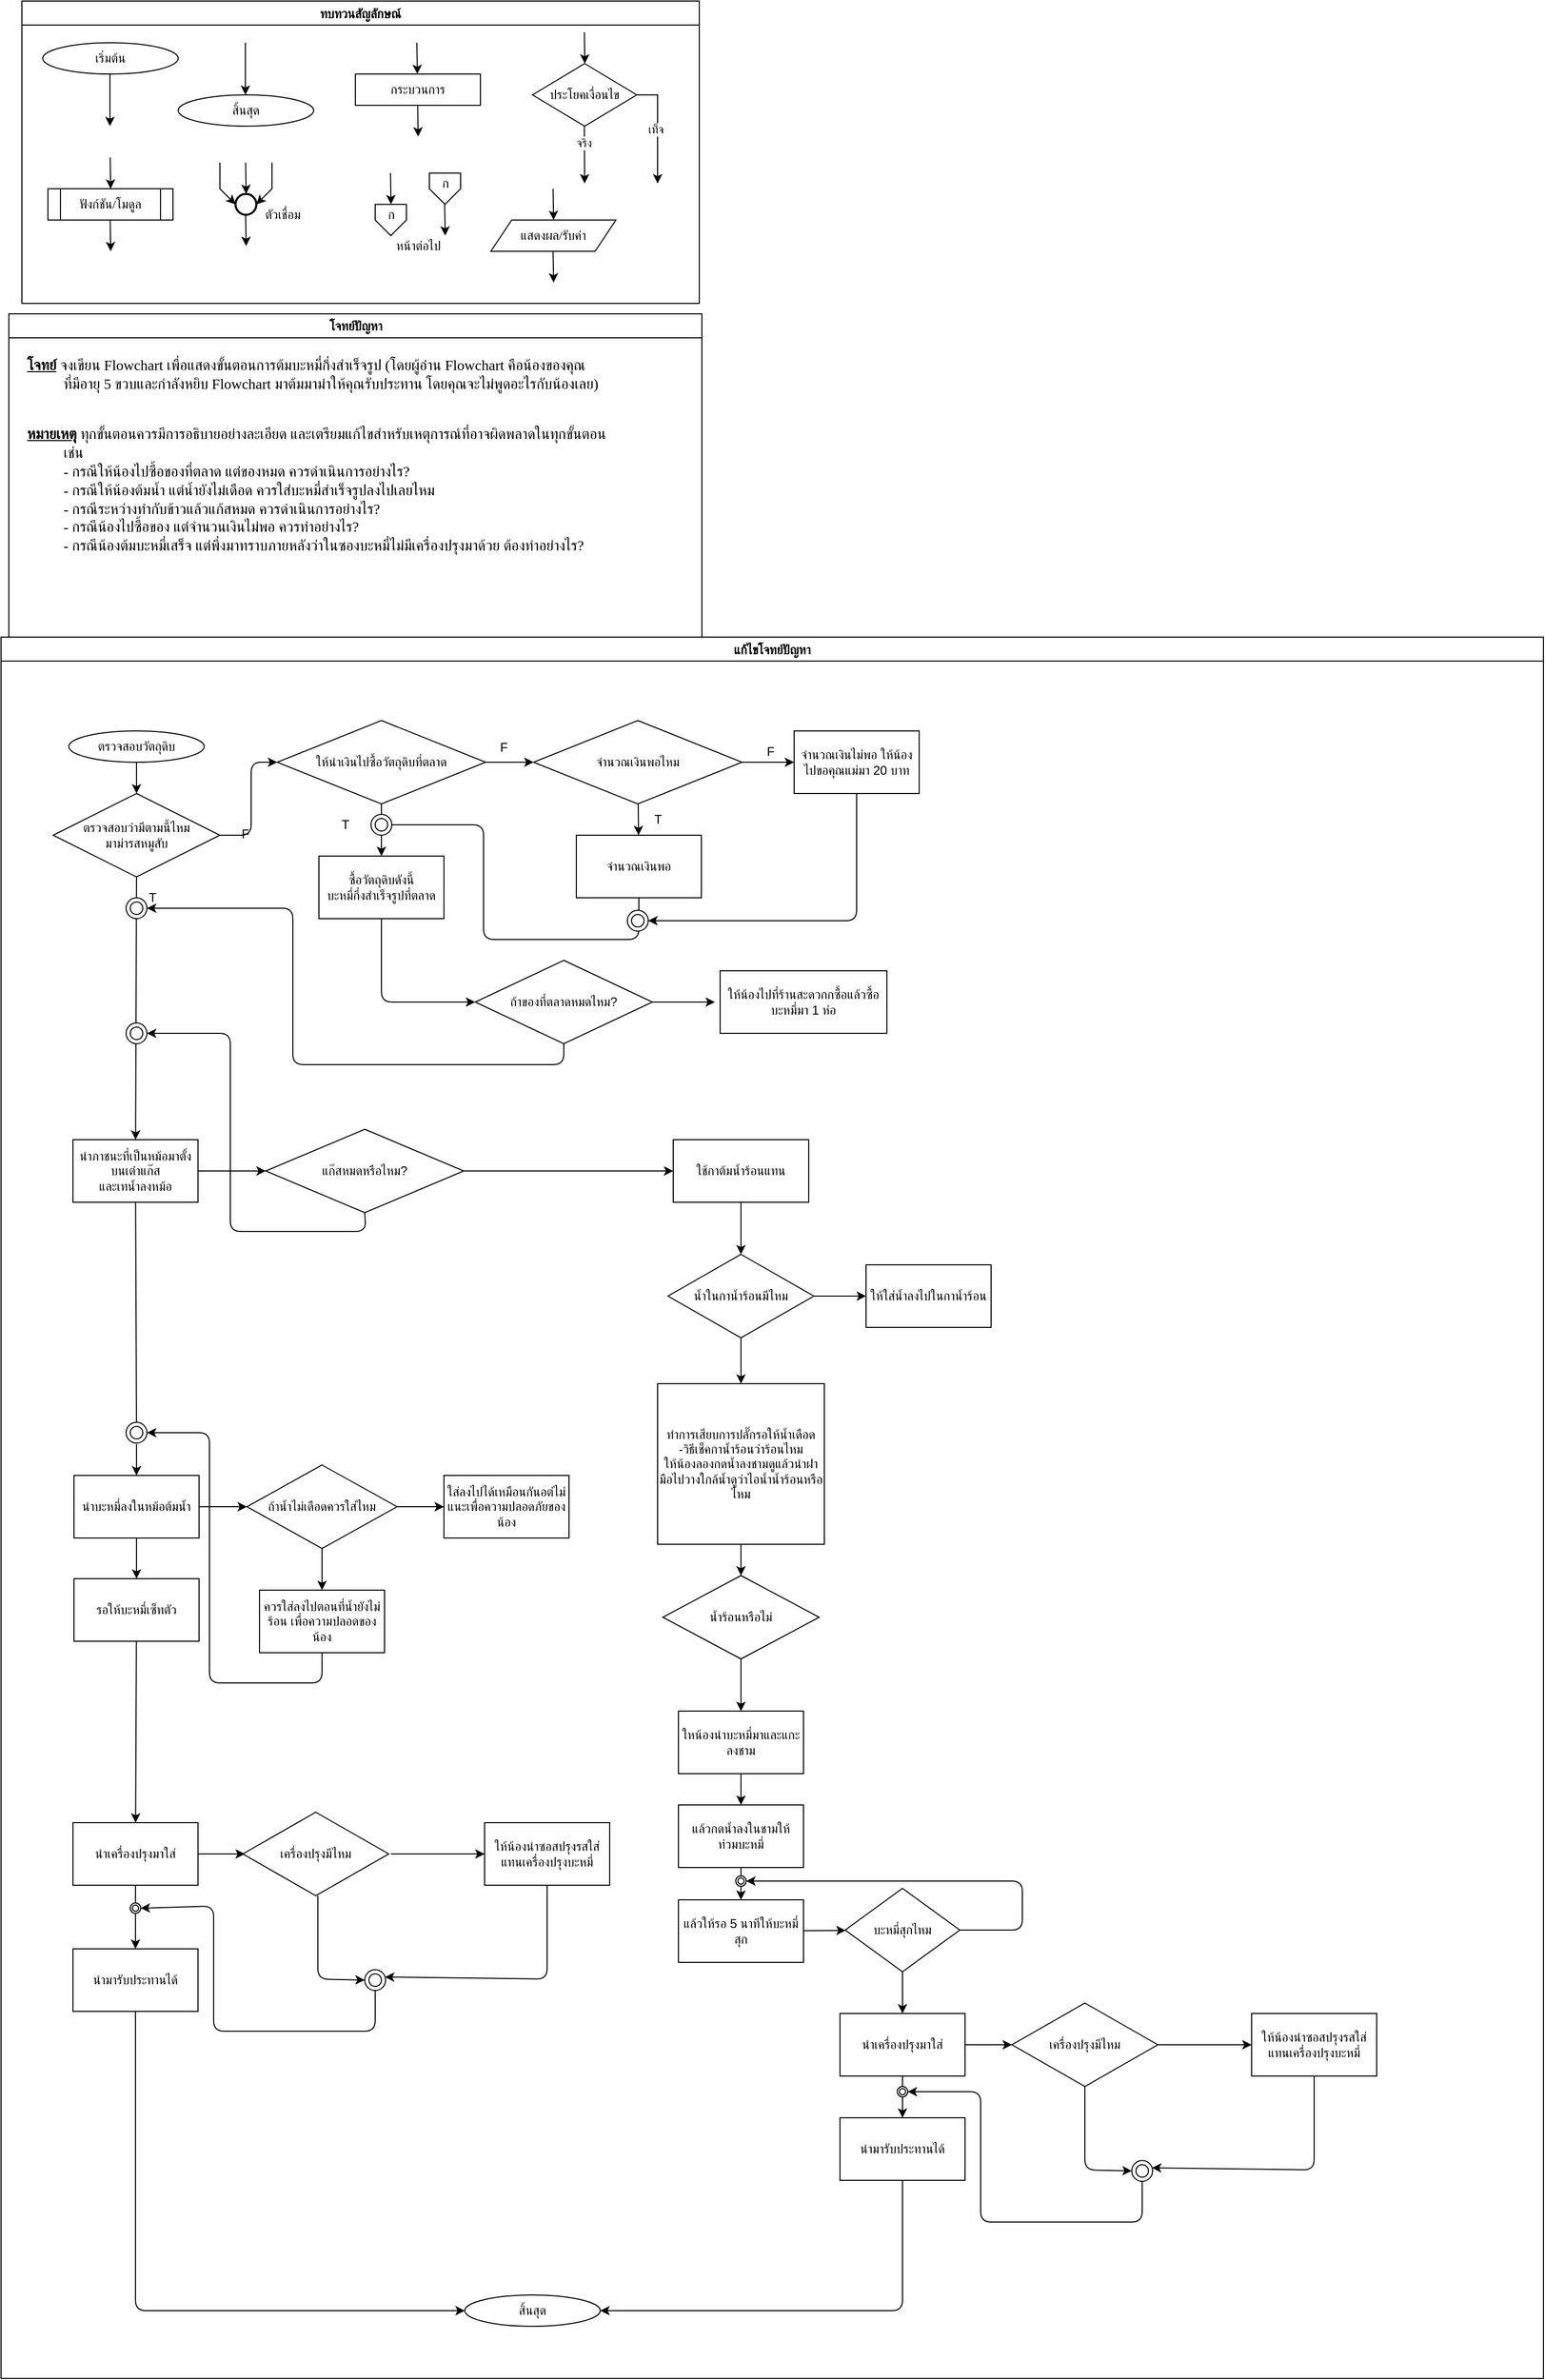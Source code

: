 <mxfile>
    <diagram id="C5RBs43oDa-KdzZeNtuy" name="Page-1">
        <mxGraphModel dx="2959" dy="1214" grid="1" gridSize="10" guides="1" tooltips="1" connect="1" arrows="1" fold="1" page="1" pageScale="1" pageWidth="827" pageHeight="1169" math="0" shadow="0">
            <root>
                <mxCell id="WIyWlLk6GJQsqaUBKTNV-0"/>
                <mxCell id="WIyWlLk6GJQsqaUBKTNV-1" parent="WIyWlLk6GJQsqaUBKTNV-0"/>
                <mxCell id="M7CGMbNuYNeq0SnUNNgH-6" value="ทบทวนสัญลักษณ์" style="swimlane;fontFamily=Sarabun;fontSource=https%3A%2F%2Ffonts.googleapis.com%2Fcss%3Ffamily%3DSarabun;" parent="WIyWlLk6GJQsqaUBKTNV-1" vertex="1">
                    <mxGeometry x="-720" y="20" width="650" height="290" as="geometry"/>
                </mxCell>
                <mxCell id="M7CGMbNuYNeq0SnUNNgH-2" value="&lt;font data-font-src=&quot;https://fonts.googleapis.com/css?family=Sarabun&quot; face=&quot;Sarabun&quot;&gt;เริ่มต้น&lt;/font&gt;" style="ellipse;whiteSpace=wrap;html=1;" parent="M7CGMbNuYNeq0SnUNNgH-6" vertex="1">
                    <mxGeometry x="20" y="40" width="130" height="30" as="geometry"/>
                </mxCell>
                <mxCell id="M7CGMbNuYNeq0SnUNNgH-5" value="" style="endArrow=classic;html=1;rounded=0;" parent="M7CGMbNuYNeq0SnUNNgH-6" edge="1">
                    <mxGeometry width="50" height="50" relative="1" as="geometry">
                        <mxPoint x="84.5" y="70" as="sourcePoint"/>
                        <mxPoint x="84.5" y="120" as="targetPoint"/>
                    </mxGeometry>
                </mxCell>
                <mxCell id="M7CGMbNuYNeq0SnUNNgH-3" value="&lt;font face=&quot;Sarabun&quot;&gt;สิ้นสุด&lt;/font&gt;" style="ellipse;whiteSpace=wrap;html=1;" parent="M7CGMbNuYNeq0SnUNNgH-6" vertex="1">
                    <mxGeometry x="150" y="90" width="130" height="30" as="geometry"/>
                </mxCell>
                <mxCell id="M7CGMbNuYNeq0SnUNNgH-4" value="" style="endArrow=classic;html=1;rounded=0;" parent="M7CGMbNuYNeq0SnUNNgH-6" edge="1">
                    <mxGeometry width="50" height="50" relative="1" as="geometry">
                        <mxPoint x="214.5" y="40" as="sourcePoint"/>
                        <mxPoint x="214.5" y="90" as="targetPoint"/>
                    </mxGeometry>
                </mxCell>
                <mxCell id="mvioNwK95yMqdUQ73LqQ-0" value="กระบวนการ" style="rounded=0;whiteSpace=wrap;html=1;fontFamily=Sarabun;fontSource=https%3A%2F%2Ffonts.googleapis.com%2Fcss%3Ffamily%3DSarabun;" parent="M7CGMbNuYNeq0SnUNNgH-6" vertex="1">
                    <mxGeometry x="320" y="70" width="120" height="30" as="geometry"/>
                </mxCell>
                <mxCell id="mvioNwK95yMqdUQ73LqQ-1" value="" style="endArrow=classic;html=1;rounded=0;" parent="M7CGMbNuYNeq0SnUNNgH-6" edge="1">
                    <mxGeometry width="50" height="50" relative="1" as="geometry">
                        <mxPoint x="379" y="40" as="sourcePoint"/>
                        <mxPoint x="379.5" y="70" as="targetPoint"/>
                    </mxGeometry>
                </mxCell>
                <mxCell id="mvioNwK95yMqdUQ73LqQ-2" value="" style="endArrow=classic;html=1;rounded=0;" parent="M7CGMbNuYNeq0SnUNNgH-6" edge="1">
                    <mxGeometry width="50" height="50" relative="1" as="geometry">
                        <mxPoint x="379.75" y="100" as="sourcePoint"/>
                        <mxPoint x="380.25" y="130" as="targetPoint"/>
                    </mxGeometry>
                </mxCell>
                <mxCell id="mvioNwK95yMqdUQ73LqQ-3" value="ประโยคเงื่อนไข" style="rhombus;whiteSpace=wrap;html=1;fontFamily=Sarabun;fontSource=https%3A%2F%2Ffonts.googleapis.com%2Fcss%3Ffamily%3DSarabun;" parent="M7CGMbNuYNeq0SnUNNgH-6" vertex="1">
                    <mxGeometry x="490" y="60" width="100" height="60" as="geometry"/>
                </mxCell>
                <mxCell id="mvioNwK95yMqdUQ73LqQ-4" value="" style="endArrow=classic;html=1;rounded=0;" parent="M7CGMbNuYNeq0SnUNNgH-6" edge="1">
                    <mxGeometry width="50" height="50" relative="1" as="geometry">
                        <mxPoint x="539.71" y="30" as="sourcePoint"/>
                        <mxPoint x="540.21" y="60" as="targetPoint"/>
                    </mxGeometry>
                </mxCell>
                <mxCell id="mvioNwK95yMqdUQ73LqQ-5" value="" style="endArrow=classic;html=1;rounded=0;" parent="M7CGMbNuYNeq0SnUNNgH-6" edge="1">
                    <mxGeometry width="50" height="50" relative="1" as="geometry">
                        <mxPoint x="539.71" y="120" as="sourcePoint"/>
                        <mxPoint x="540" y="175" as="targetPoint"/>
                    </mxGeometry>
                </mxCell>
                <mxCell id="mvioNwK95yMqdUQ73LqQ-7" value="จริง" style="edgeLabel;html=1;align=center;verticalAlign=middle;resizable=0;points=[];fontFamily=Sarabun;fontSource=https%3A%2F%2Ffonts.googleapis.com%2Fcss%3Ffamily%3DSarabun;" parent="mvioNwK95yMqdUQ73LqQ-5" vertex="1" connectable="0">
                    <mxGeometry x="-0.414" y="-1" relative="1" as="geometry">
                        <mxPoint as="offset"/>
                    </mxGeometry>
                </mxCell>
                <mxCell id="mvioNwK95yMqdUQ73LqQ-6" value="" style="endArrow=classic;html=1;rounded=0;exitX=1;exitY=0.5;exitDx=0;exitDy=0;" parent="M7CGMbNuYNeq0SnUNNgH-6" source="mvioNwK95yMqdUQ73LqQ-3" edge="1">
                    <mxGeometry width="50" height="50" relative="1" as="geometry">
                        <mxPoint x="620" y="95" as="sourcePoint"/>
                        <mxPoint x="610" y="175" as="targetPoint"/>
                        <Array as="points">
                            <mxPoint x="610" y="90"/>
                        </Array>
                    </mxGeometry>
                </mxCell>
                <mxCell id="mvioNwK95yMqdUQ73LqQ-8" value="&lt;font data-font-src=&quot;https://fonts.googleapis.com/css?family=Sarabun&quot; face=&quot;Sarabun&quot;&gt;เท็จ&lt;/font&gt;" style="edgeLabel;html=1;align=center;verticalAlign=middle;resizable=0;points=[];" parent="mvioNwK95yMqdUQ73LqQ-6" vertex="1" connectable="0">
                    <mxGeometry x="-0.002" y="-2" relative="1" as="geometry">
                        <mxPoint as="offset"/>
                    </mxGeometry>
                </mxCell>
                <mxCell id="mvioNwK95yMqdUQ73LqQ-9" value="&lt;font data-font-src=&quot;https://fonts.googleapis.com/css?family=Sarabun&quot; face=&quot;Sarabun&quot;&gt;ฟังก์ชัน/โมดูล&lt;/font&gt;" style="shape=process;whiteSpace=wrap;html=1;backgroundOutline=1;" parent="M7CGMbNuYNeq0SnUNNgH-6" vertex="1">
                    <mxGeometry x="25" y="180" width="120" height="30" as="geometry"/>
                </mxCell>
                <mxCell id="mvioNwK95yMqdUQ73LqQ-11" value="" style="endArrow=classic;html=1;rounded=0;" parent="M7CGMbNuYNeq0SnUNNgH-6" edge="1">
                    <mxGeometry width="50" height="50" relative="1" as="geometry">
                        <mxPoint x="84.71" y="150" as="sourcePoint"/>
                        <mxPoint x="85.21" y="180" as="targetPoint"/>
                    </mxGeometry>
                </mxCell>
                <mxCell id="mvioNwK95yMqdUQ73LqQ-12" value="" style="endArrow=classic;html=1;rounded=0;" parent="M7CGMbNuYNeq0SnUNNgH-6" edge="1">
                    <mxGeometry width="50" height="50" relative="1" as="geometry">
                        <mxPoint x="84.71" y="210" as="sourcePoint"/>
                        <mxPoint x="85.21" y="240" as="targetPoint"/>
                    </mxGeometry>
                </mxCell>
                <mxCell id="mvioNwK95yMqdUQ73LqQ-13" value="" style="strokeWidth=2;html=1;shape=mxgraph.flowchart.start_2;whiteSpace=wrap;" parent="M7CGMbNuYNeq0SnUNNgH-6" vertex="1">
                    <mxGeometry x="205" y="185" width="20" height="20" as="geometry"/>
                </mxCell>
                <mxCell id="mvioNwK95yMqdUQ73LqQ-16" value="" style="endArrow=classic;html=1;rounded=0;" parent="M7CGMbNuYNeq0SnUNNgH-6" edge="1">
                    <mxGeometry width="50" height="50" relative="1" as="geometry">
                        <mxPoint x="214.71" y="155" as="sourcePoint"/>
                        <mxPoint x="215.21" y="185" as="targetPoint"/>
                    </mxGeometry>
                </mxCell>
                <mxCell id="mvioNwK95yMqdUQ73LqQ-17" value="" style="endArrow=classic;html=1;rounded=0;entryX=0;entryY=0.5;entryDx=0;entryDy=0;entryPerimeter=0;" parent="M7CGMbNuYNeq0SnUNNgH-6" target="mvioNwK95yMqdUQ73LqQ-13" edge="1">
                    <mxGeometry width="50" height="50" relative="1" as="geometry">
                        <mxPoint x="190.0" y="155" as="sourcePoint"/>
                        <mxPoint x="190.5" y="185" as="targetPoint"/>
                        <Array as="points">
                            <mxPoint x="190" y="180"/>
                        </Array>
                    </mxGeometry>
                </mxCell>
                <mxCell id="mvioNwK95yMqdUQ73LqQ-18" value="" style="endArrow=classic;html=1;rounded=0;entryX=1;entryY=0.5;entryDx=0;entryDy=0;entryPerimeter=0;" parent="M7CGMbNuYNeq0SnUNNgH-6" target="mvioNwK95yMqdUQ73LqQ-13" edge="1">
                    <mxGeometry width="50" height="50" relative="1" as="geometry">
                        <mxPoint x="240.0" y="155" as="sourcePoint"/>
                        <mxPoint x="240.5" y="185" as="targetPoint"/>
                        <Array as="points">
                            <mxPoint x="240" y="180"/>
                        </Array>
                    </mxGeometry>
                </mxCell>
                <mxCell id="mvioNwK95yMqdUQ73LqQ-19" value="" style="endArrow=classic;html=1;rounded=0;" parent="M7CGMbNuYNeq0SnUNNgH-6" edge="1">
                    <mxGeometry width="50" height="50" relative="1" as="geometry">
                        <mxPoint x="214.71" y="205" as="sourcePoint"/>
                        <mxPoint x="215.21" y="235" as="targetPoint"/>
                    </mxGeometry>
                </mxCell>
                <mxCell id="mvioNwK95yMqdUQ73LqQ-20" value="&lt;font data-font-src=&quot;https://fonts.googleapis.com/css?family=Sarabun&quot; face=&quot;Sarabun&quot;&gt;ตัวเชื่อม&lt;/font&gt;" style="text;html=1;align=center;verticalAlign=middle;resizable=0;points=[];autosize=1;strokeColor=none;fillColor=none;" parent="M7CGMbNuYNeq0SnUNNgH-6" vertex="1">
                    <mxGeometry x="220" y="190" width="60" height="30" as="geometry"/>
                </mxCell>
                <mxCell id="mvioNwK95yMqdUQ73LqQ-25" value="" style="endArrow=classic;html=1;rounded=0;" parent="M7CGMbNuYNeq0SnUNNgH-6" edge="1">
                    <mxGeometry width="50" height="50" relative="1" as="geometry">
                        <mxPoint x="353.71" y="165" as="sourcePoint"/>
                        <mxPoint x="354.21" y="195" as="targetPoint"/>
                    </mxGeometry>
                </mxCell>
                <mxCell id="mvioNwK95yMqdUQ73LqQ-21" value="" style="verticalLabelPosition=bottom;verticalAlign=top;html=1;shape=offPageConnector;rounded=0;size=0.5;" parent="M7CGMbNuYNeq0SnUNNgH-6" vertex="1">
                    <mxGeometry x="339" y="195" width="30" height="30" as="geometry"/>
                </mxCell>
                <mxCell id="mvioNwK95yMqdUQ73LqQ-26" value="" style="endArrow=classic;html=1;rounded=0;" parent="M7CGMbNuYNeq0SnUNNgH-6" edge="1">
                    <mxGeometry width="50" height="50" relative="1" as="geometry">
                        <mxPoint x="405.71" y="195" as="sourcePoint"/>
                        <mxPoint x="406.21" y="225" as="targetPoint"/>
                    </mxGeometry>
                </mxCell>
                <mxCell id="mvioNwK95yMqdUQ73LqQ-27" value="" style="verticalLabelPosition=bottom;verticalAlign=top;html=1;shape=offPageConnector;rounded=0;size=0.5;" parent="M7CGMbNuYNeq0SnUNNgH-6" vertex="1">
                    <mxGeometry x="391" y="165" width="30" height="30" as="geometry"/>
                </mxCell>
                <mxCell id="mvioNwK95yMqdUQ73LqQ-28" value="หน้าต่อไป" style="text;html=1;align=center;verticalAlign=middle;resizable=0;points=[];autosize=1;strokeColor=none;fillColor=none;fontFamily=Sarabun;fontSource=https%3A%2F%2Ffonts.googleapis.com%2Fcss%3Ffamily%3DSarabun;" parent="M7CGMbNuYNeq0SnUNNgH-6" vertex="1">
                    <mxGeometry x="345" y="220" width="70" height="30" as="geometry"/>
                </mxCell>
                <mxCell id="mvioNwK95yMqdUQ73LqQ-29" value="ก" style="text;html=1;align=center;verticalAlign=middle;resizable=0;points=[];autosize=1;strokeColor=none;fillColor=none;fontFamily=Sarabun;fontSource=https%3A%2F%2Ffonts.googleapis.com%2Fcss%3Ffamily%3DSarabun;" parent="M7CGMbNuYNeq0SnUNNgH-6" vertex="1">
                    <mxGeometry x="339" y="190" width="30" height="30" as="geometry"/>
                </mxCell>
                <mxCell id="mvioNwK95yMqdUQ73LqQ-30" value="ก" style="text;html=1;align=center;verticalAlign=middle;resizable=0;points=[];autosize=1;strokeColor=none;fillColor=none;fontFamily=Sarabun;fontSource=https%3A%2F%2Ffonts.googleapis.com%2Fcss%3Ffamily%3DSarabun;" parent="M7CGMbNuYNeq0SnUNNgH-6" vertex="1">
                    <mxGeometry x="391" y="160" width="30" height="30" as="geometry"/>
                </mxCell>
                <mxCell id="mvioNwK95yMqdUQ73LqQ-32" value="แสดงผล/รับค่า" style="shape=parallelogram;perimeter=parallelogramPerimeter;whiteSpace=wrap;html=1;fixedSize=1;fontFamily=Sarabun;fontSource=https%3A%2F%2Ffonts.googleapis.com%2Fcss%3Ffamily%3DSarabun;" parent="M7CGMbNuYNeq0SnUNNgH-6" vertex="1">
                    <mxGeometry x="450" y="210" width="120" height="30" as="geometry"/>
                </mxCell>
                <mxCell id="mvioNwK95yMqdUQ73LqQ-33" value="" style="endArrow=classic;html=1;rounded=0;" parent="M7CGMbNuYNeq0SnUNNgH-6" edge="1">
                    <mxGeometry width="50" height="50" relative="1" as="geometry">
                        <mxPoint x="509.71" y="180" as="sourcePoint"/>
                        <mxPoint x="510.21" y="210" as="targetPoint"/>
                    </mxGeometry>
                </mxCell>
                <mxCell id="mvioNwK95yMqdUQ73LqQ-34" value="" style="endArrow=classic;html=1;rounded=0;" parent="M7CGMbNuYNeq0SnUNNgH-6" edge="1">
                    <mxGeometry width="50" height="50" relative="1" as="geometry">
                        <mxPoint x="509.71" y="240" as="sourcePoint"/>
                        <mxPoint x="510.21" y="270" as="targetPoint"/>
                    </mxGeometry>
                </mxCell>
                <mxCell id="mvioNwK95yMqdUQ73LqQ-36" value="แก้ไขโจทย์ปัญหา" style="swimlane;fontFamily=Sarabun;fontSource=https%3A%2F%2Ffonts.googleapis.com%2Fcss%3Ffamily%3DSarabun;" parent="WIyWlLk6GJQsqaUBKTNV-1" vertex="1">
                    <mxGeometry x="-740" y="630" width="1480" height="1670" as="geometry"/>
                </mxCell>
                <mxCell id="1" value="" style="edgeStyle=none;html=1;" parent="mvioNwK95yMqdUQ73LqQ-36" edge="1">
                    <mxGeometry relative="1" as="geometry">
                        <mxPoint x="130" y="120" as="sourcePoint"/>
                        <mxPoint x="130" y="150" as="targetPoint"/>
                    </mxGeometry>
                </mxCell>
                <mxCell id="mvioNwK95yMqdUQ73LqQ-35" value="&lt;font data-font-src=&quot;https://fonts.googleapis.com/css?family=Sarabun&quot; face=&quot;Sarabun&quot;&gt;ตรวจสอบวัตถุดิบ&lt;/font&gt;" style="ellipse;whiteSpace=wrap;html=1;" parent="mvioNwK95yMqdUQ73LqQ-36" vertex="1">
                    <mxGeometry x="65" y="90" width="130" height="30" as="geometry"/>
                </mxCell>
                <mxCell id="mvioNwK95yMqdUQ73LqQ-69" value="&lt;font face=&quot;Sarabun&quot;&gt;สิ้นสุด&lt;/font&gt;" style="ellipse;whiteSpace=wrap;html=1;" parent="mvioNwK95yMqdUQ73LqQ-36" vertex="1">
                    <mxGeometry x="445" y="1590" width="130" height="30" as="geometry"/>
                </mxCell>
                <mxCell id="5" value="" style="edgeStyle=none;html=1;" parent="mvioNwK95yMqdUQ73LqQ-36" target="4" edge="1">
                    <mxGeometry relative="1" as="geometry">
                        <mxPoint x="130" y="230" as="sourcePoint"/>
                    </mxGeometry>
                </mxCell>
                <mxCell id="7" value="" style="edgeStyle=none;html=1;" parent="mvioNwK95yMqdUQ73LqQ-36" target="6" edge="1">
                    <mxGeometry relative="1" as="geometry">
                        <mxPoint x="210" y="190" as="sourcePoint"/>
                        <Array as="points">
                            <mxPoint x="240" y="190"/>
                            <mxPoint x="240" y="120"/>
                        </Array>
                    </mxGeometry>
                </mxCell>
                <mxCell id="0" value="ตรวจสอบว่ามีตามนี้ไหม&lt;br&gt;มาม่ารสหมูสับ" style="rhombus;whiteSpace=wrap;html=1;" parent="mvioNwK95yMqdUQ73LqQ-36" vertex="1">
                    <mxGeometry x="50" y="150" width="160" height="80" as="geometry"/>
                </mxCell>
                <mxCell id="55" value="" style="edgeStyle=none;html=1;" edge="1" parent="mvioNwK95yMqdUQ73LqQ-36" source="4" target="54">
                    <mxGeometry relative="1" as="geometry"/>
                </mxCell>
                <mxCell id="111" value="" style="edgeStyle=none;html=1;startArrow=none;" edge="1" parent="mvioNwK95yMqdUQ73LqQ-36" target="110">
                    <mxGeometry relative="1" as="geometry">
                        <mxPoint x="130" y="774" as="sourcePoint"/>
                    </mxGeometry>
                </mxCell>
                <mxCell id="4" value="นำภาชนะที่เป็นหม้อมาตั้งบนเต๋าแก๊ส&lt;br&gt;และเทน้ำลงหม้อ" style="whiteSpace=wrap;html=1;" parent="mvioNwK95yMqdUQ73LqQ-36" vertex="1">
                    <mxGeometry x="69" y="482" width="120" height="60" as="geometry"/>
                </mxCell>
                <mxCell id="9" value="" style="edgeStyle=none;html=1;" parent="mvioNwK95yMqdUQ73LqQ-36" source="6" edge="1">
                    <mxGeometry relative="1" as="geometry">
                        <mxPoint x="415" y="120" as="targetPoint"/>
                    </mxGeometry>
                </mxCell>
                <mxCell id="14" value="" style="edgeStyle=none;html=1;" edge="1" parent="mvioNwK95yMqdUQ73LqQ-36" source="6" target="13">
                    <mxGeometry relative="1" as="geometry"/>
                </mxCell>
                <mxCell id="23" value="" style="edgeStyle=none;html=1;entryX=0.5;entryY=0;entryDx=0;entryDy=0;" edge="1" parent="mvioNwK95yMqdUQ73LqQ-36" source="6" target="24">
                    <mxGeometry relative="1" as="geometry">
                        <mxPoint x="355" y="210" as="targetPoint"/>
                    </mxGeometry>
                </mxCell>
                <mxCell id="6" value="ให้นำเงินไปซื้อวัตถุดิบที่ตลาด" style="rhombus;whiteSpace=wrap;html=1;" parent="mvioNwK95yMqdUQ73LqQ-36" vertex="1">
                    <mxGeometry x="265" y="80" width="200" height="80" as="geometry"/>
                </mxCell>
                <mxCell id="16" value="" style="edgeStyle=none;html=1;" edge="1" parent="mvioNwK95yMqdUQ73LqQ-36" source="13" target="15">
                    <mxGeometry relative="1" as="geometry"/>
                </mxCell>
                <mxCell id="29" value="" style="edgeStyle=none;html=1;" edge="1" parent="mvioNwK95yMqdUQ73LqQ-36" source="13" target="28">
                    <mxGeometry relative="1" as="geometry"/>
                </mxCell>
                <mxCell id="13" value="จำนวณเงินพอไหม" style="rhombus;whiteSpace=wrap;html=1;" vertex="1" parent="mvioNwK95yMqdUQ73LqQ-36">
                    <mxGeometry x="511" y="80" width="200" height="80" as="geometry"/>
                </mxCell>
                <mxCell id="15" value="จำนวณเงินพอ" style="whiteSpace=wrap;html=1;" vertex="1" parent="mvioNwK95yMqdUQ73LqQ-36">
                    <mxGeometry x="552" y="190" width="120" height="60" as="geometry"/>
                </mxCell>
                <mxCell id="17" value="" style="endArrow=classic;html=1;entryX=1;entryY=0.5;entryDx=0;entryDy=0;exitX=0.5;exitY=1;exitDx=0;exitDy=0;" edge="1" parent="mvioNwK95yMqdUQ73LqQ-36" source="15">
                    <mxGeometry width="50" height="50" relative="1" as="geometry">
                        <mxPoint x="635" y="290" as="sourcePoint"/>
                        <mxPoint x="363" y="180" as="targetPoint"/>
                        <Array as="points">
                            <mxPoint x="612" y="290"/>
                            <mxPoint x="533" y="290"/>
                            <mxPoint x="463" y="290"/>
                            <mxPoint x="463" y="180"/>
                        </Array>
                    </mxGeometry>
                </mxCell>
                <mxCell id="43" value="" style="edgeStyle=none;html=1;" edge="1" parent="mvioNwK95yMqdUQ73LqQ-36" source="24">
                    <mxGeometry relative="1" as="geometry">
                        <mxPoint x="455" y="350" as="targetPoint"/>
                        <Array as="points">
                            <mxPoint x="365" y="350"/>
                        </Array>
                    </mxGeometry>
                </mxCell>
                <mxCell id="24" value="ซื้อวัตถุดิบดังนี้&lt;br&gt;บะหมี่กึ่งสำเร็จรูปที่ตลาด" style="rounded=0;whiteSpace=wrap;html=1;" vertex="1" parent="mvioNwK95yMqdUQ73LqQ-36">
                    <mxGeometry x="305" y="210" width="120" height="60" as="geometry"/>
                </mxCell>
                <mxCell id="27" value="" style="ellipse;shape=doubleEllipse;whiteSpace=wrap;html=1;aspect=fixed;" vertex="1" parent="mvioNwK95yMqdUQ73LqQ-36">
                    <mxGeometry x="355" y="170" width="20" height="20" as="geometry"/>
                </mxCell>
                <mxCell id="28" value="จำนวณเงินไม่พอ ให้น้องไปขอคุณแม่มา 20 บาท" style="whiteSpace=wrap;html=1;" vertex="1" parent="mvioNwK95yMqdUQ73LqQ-36">
                    <mxGeometry x="761" y="90" width="120" height="60" as="geometry"/>
                </mxCell>
                <mxCell id="33" value="T" style="text;html=1;align=center;verticalAlign=middle;resizable=0;points=[];autosize=1;strokeColor=none;fillColor=none;" vertex="1" parent="mvioNwK95yMqdUQ73LqQ-36">
                    <mxGeometry x="130" y="235" width="30" height="30" as="geometry"/>
                </mxCell>
                <mxCell id="34" value="F" style="text;html=1;align=center;verticalAlign=middle;resizable=0;points=[];autosize=1;strokeColor=none;fillColor=none;" vertex="1" parent="mvioNwK95yMqdUQ73LqQ-36">
                    <mxGeometry x="467" y="91" width="30" height="30" as="geometry"/>
                </mxCell>
                <mxCell id="35" value="F" style="text;html=1;align=center;verticalAlign=middle;resizable=0;points=[];autosize=1;strokeColor=none;fillColor=none;" vertex="1" parent="mvioNwK95yMqdUQ73LqQ-36">
                    <mxGeometry x="723" y="95" width="30" height="30" as="geometry"/>
                </mxCell>
                <mxCell id="36" value="T" style="text;html=1;align=center;verticalAlign=middle;resizable=0;points=[];autosize=1;strokeColor=none;fillColor=none;" vertex="1" parent="mvioNwK95yMqdUQ73LqQ-36">
                    <mxGeometry x="315" y="165" width="30" height="30" as="geometry"/>
                </mxCell>
                <mxCell id="37" value="T" style="text;html=1;align=center;verticalAlign=middle;resizable=0;points=[];autosize=1;strokeColor=none;fillColor=none;" vertex="1" parent="mvioNwK95yMqdUQ73LqQ-36">
                    <mxGeometry x="615" y="160" width="30" height="30" as="geometry"/>
                </mxCell>
                <mxCell id="39" value="" style="endArrow=classic;html=1;exitX=0.5;exitY=1;exitDx=0;exitDy=0;entryX=1;entryY=0.5;entryDx=0;entryDy=0;" edge="1" parent="mvioNwK95yMqdUQ73LqQ-36" source="28" target="40">
                    <mxGeometry width="50" height="50" relative="1" as="geometry">
                        <mxPoint x="765" y="210" as="sourcePoint"/>
                        <mxPoint x="615" y="270" as="targetPoint"/>
                        <Array as="points">
                            <mxPoint x="821" y="272"/>
                        </Array>
                    </mxGeometry>
                </mxCell>
                <mxCell id="40" value="" style="ellipse;shape=doubleEllipse;whiteSpace=wrap;html=1;aspect=fixed;" vertex="1" parent="mvioNwK95yMqdUQ73LqQ-36">
                    <mxGeometry x="601" y="262" width="20" height="20" as="geometry"/>
                </mxCell>
                <mxCell id="45" value="" style="edgeStyle=none;html=1;" edge="1" parent="mvioNwK95yMqdUQ73LqQ-36">
                    <mxGeometry relative="1" as="geometry">
                        <mxPoint x="625" y="350" as="sourcePoint"/>
                        <mxPoint x="685" y="350" as="targetPoint"/>
                    </mxGeometry>
                </mxCell>
                <mxCell id="42" value="ถ้าของที่ตลาดหมดไหม?" style="rhombus;whiteSpace=wrap;html=1;rounded=0;" vertex="1" parent="mvioNwK95yMqdUQ73LqQ-36">
                    <mxGeometry x="455" y="310" width="170" height="80" as="geometry"/>
                </mxCell>
                <mxCell id="44" value="ให้น้องไปที่ร้านสะดวกกซื้อแล้วซื้อ บะหมี่มา 1 ห่อ" style="whiteSpace=wrap;html=1;rounded=0;" vertex="1" parent="mvioNwK95yMqdUQ73LqQ-36">
                    <mxGeometry x="690" y="320" width="160" height="60" as="geometry"/>
                </mxCell>
                <mxCell id="49" value="" style="endArrow=classic;html=1;exitX=0.5;exitY=1;exitDx=0;exitDy=0;entryX=1;entryY=0.5;entryDx=0;entryDy=0;" edge="1" parent="mvioNwK95yMqdUQ73LqQ-36" source="42" target="51">
                    <mxGeometry width="50" height="50" relative="1" as="geometry">
                        <mxPoint x="520" y="520" as="sourcePoint"/>
                        <mxPoint x="570" y="470" as="targetPoint"/>
                        <Array as="points">
                            <mxPoint x="540" y="410"/>
                            <mxPoint x="400" y="410"/>
                            <mxPoint x="280" y="410"/>
                            <mxPoint x="280" y="260"/>
                        </Array>
                    </mxGeometry>
                </mxCell>
                <mxCell id="51" value="" style="ellipse;shape=doubleEllipse;whiteSpace=wrap;html=1;aspect=fixed;" vertex="1" parent="mvioNwK95yMqdUQ73LqQ-36">
                    <mxGeometry x="120" y="250" width="20" height="20" as="geometry"/>
                </mxCell>
                <mxCell id="57" value="" style="edgeStyle=none;html=1;" edge="1" parent="mvioNwK95yMqdUQ73LqQ-36" source="54" target="56">
                    <mxGeometry relative="1" as="geometry"/>
                </mxCell>
                <mxCell id="54" value="แก๊สหมดหรือไหม?" style="rhombus;whiteSpace=wrap;html=1;" vertex="1" parent="mvioNwK95yMqdUQ73LqQ-36">
                    <mxGeometry x="254" y="472" width="190" height="80" as="geometry"/>
                </mxCell>
                <mxCell id="56" value="ใช้กาต้มน้ำร้อนแทน" style="whiteSpace=wrap;html=1;" vertex="1" parent="mvioNwK95yMqdUQ73LqQ-36">
                    <mxGeometry x="645" y="482" width="130" height="60" as="geometry"/>
                </mxCell>
                <mxCell id="69" value="" style="edgeStyle=none;html=1;" edge="1" parent="mvioNwK95yMqdUQ73LqQ-36" source="64" target="68">
                    <mxGeometry relative="1" as="geometry"/>
                </mxCell>
                <mxCell id="71" value="" style="edgeStyle=none;html=1;" edge="1" parent="mvioNwK95yMqdUQ73LqQ-36" source="64" target="70">
                    <mxGeometry relative="1" as="geometry"/>
                </mxCell>
                <mxCell id="64" value="น้ำในกาน้ำร้อนมีไหม" style="rhombus;whiteSpace=wrap;html=1;" vertex="1" parent="mvioNwK95yMqdUQ73LqQ-36">
                    <mxGeometry x="640" y="592" width="140" height="80" as="geometry"/>
                </mxCell>
                <mxCell id="65" value="" style="endArrow=classic;html=1;entryX=0.5;entryY=0;entryDx=0;entryDy=0;" edge="1" parent="mvioNwK95yMqdUQ73LqQ-36" target="64">
                    <mxGeometry width="50" height="50" relative="1" as="geometry">
                        <mxPoint x="710" y="542" as="sourcePoint"/>
                        <mxPoint x="760" y="492" as="targetPoint"/>
                    </mxGeometry>
                </mxCell>
                <mxCell id="68" value="ให้ใส่น้ำลงไปในกาน้ำร้อน" style="whiteSpace=wrap;html=1;" vertex="1" parent="mvioNwK95yMqdUQ73LqQ-36">
                    <mxGeometry x="830" y="602" width="120" height="60" as="geometry"/>
                </mxCell>
                <mxCell id="74" value="" style="edgeStyle=none;html=1;" edge="1" parent="mvioNwK95yMqdUQ73LqQ-36" source="70" target="73">
                    <mxGeometry relative="1" as="geometry"/>
                </mxCell>
                <mxCell id="70" value="ทำการเสียบการปลั๊กรอให้น้ำเดือด&lt;br&gt;-วิธีเช็คกาน้ำร้อนว่าร้อนไหม&lt;br&gt;ให้น้องลองกดน้ำลงชามดูแล้วนำฝามือไปวางใกล้น้ำดูว่าไอน้ำน้ำร้อนหรือไหม" style="whiteSpace=wrap;html=1;align=center;" vertex="1" parent="mvioNwK95yMqdUQ73LqQ-36">
                    <mxGeometry x="630" y="716" width="160" height="154" as="geometry"/>
                </mxCell>
                <mxCell id="72" value="" style="ellipse;shape=doubleEllipse;whiteSpace=wrap;html=1;aspect=fixed;" vertex="1" parent="mvioNwK95yMqdUQ73LqQ-36">
                    <mxGeometry x="120" y="370" width="20" height="20" as="geometry"/>
                </mxCell>
                <mxCell id="59" value="" style="edgeStyle=none;html=1;exitX=0.5;exitY=1;exitDx=0;exitDy=0;" edge="1" parent="mvioNwK95yMqdUQ73LqQ-36" source="54" target="72">
                    <mxGeometry relative="1" as="geometry">
                        <mxPoint x="160" y="380" as="targetPoint"/>
                        <Array as="points">
                            <mxPoint x="350" y="570"/>
                            <mxPoint x="220" y="570"/>
                            <mxPoint x="220" y="380"/>
                        </Array>
                    </mxGeometry>
                </mxCell>
                <mxCell id="77" value="" style="edgeStyle=none;html=1;" edge="1" parent="mvioNwK95yMqdUQ73LqQ-36" source="73" target="76">
                    <mxGeometry relative="1" as="geometry"/>
                </mxCell>
                <mxCell id="73" value="น้ำร้อนหรือไม่" style="rhombus;whiteSpace=wrap;html=1;" vertex="1" parent="mvioNwK95yMqdUQ73LqQ-36">
                    <mxGeometry x="635" y="900" width="150" height="80" as="geometry"/>
                </mxCell>
                <mxCell id="80" value="" style="edgeStyle=none;html=1;" edge="1" parent="mvioNwK95yMqdUQ73LqQ-36" source="76" target="79">
                    <mxGeometry relative="1" as="geometry"/>
                </mxCell>
                <mxCell id="76" value="ใหน้องนำบะหมี่มาและแกะลงชาม" style="whiteSpace=wrap;html=1;" vertex="1" parent="mvioNwK95yMqdUQ73LqQ-36">
                    <mxGeometry x="650" y="1030" width="120" height="60" as="geometry"/>
                </mxCell>
                <mxCell id="82" value="" style="edgeStyle=none;html=1;startArrow=none;" edge="1" parent="mvioNwK95yMqdUQ73LqQ-36" source="108" target="81">
                    <mxGeometry relative="1" as="geometry"/>
                </mxCell>
                <mxCell id="79" value="แล้วกดน้ำลงในชามให้&lt;br&gt;ท่วมบะหมี่" style="whiteSpace=wrap;html=1;" vertex="1" parent="mvioNwK95yMqdUQ73LqQ-36">
                    <mxGeometry x="650" y="1120" width="120" height="60" as="geometry"/>
                </mxCell>
                <mxCell id="84" value="" style="edgeStyle=none;html=1;" edge="1" parent="mvioNwK95yMqdUQ73LqQ-36" source="81" target="83">
                    <mxGeometry relative="1" as="geometry"/>
                </mxCell>
                <mxCell id="81" value="แล้วให้รอ 5 นาทีให้บะหมี่สุก" style="whiteSpace=wrap;html=1;" vertex="1" parent="mvioNwK95yMqdUQ73LqQ-36">
                    <mxGeometry x="650" y="1211" width="120" height="60" as="geometry"/>
                </mxCell>
                <mxCell id="87" value="" style="edgeStyle=none;html=1;" edge="1" parent="mvioNwK95yMqdUQ73LqQ-36" source="83" target="86">
                    <mxGeometry relative="1" as="geometry"/>
                </mxCell>
                <mxCell id="83" value="บะหมี่สุกไหม" style="rhombus;whiteSpace=wrap;html=1;" vertex="1" parent="mvioNwK95yMqdUQ73LqQ-36">
                    <mxGeometry x="810" y="1200" width="110" height="80" as="geometry"/>
                </mxCell>
                <mxCell id="89" value="" style="edgeStyle=none;html=1;" edge="1" parent="mvioNwK95yMqdUQ73LqQ-36" source="86" target="88">
                    <mxGeometry relative="1" as="geometry"/>
                </mxCell>
                <mxCell id="95" value="" style="edgeStyle=none;html=1;startArrow=none;" edge="1" parent="mvioNwK95yMqdUQ73LqQ-36" source="100" target="94">
                    <mxGeometry relative="1" as="geometry"/>
                </mxCell>
                <mxCell id="86" value="นำเครื่องปรุงมาใส่" style="whiteSpace=wrap;html=1;" vertex="1" parent="mvioNwK95yMqdUQ73LqQ-36">
                    <mxGeometry x="805" y="1320" width="120" height="60" as="geometry"/>
                </mxCell>
                <mxCell id="92" value="" style="edgeStyle=none;html=1;" edge="1" parent="mvioNwK95yMqdUQ73LqQ-36" source="88" target="91">
                    <mxGeometry relative="1" as="geometry"/>
                </mxCell>
                <mxCell id="88" value="เครื่องปรุงมีไหม" style="rhombus;whiteSpace=wrap;html=1;" vertex="1" parent="mvioNwK95yMqdUQ73LqQ-36">
                    <mxGeometry x="970" y="1310" width="140" height="80" as="geometry"/>
                </mxCell>
                <mxCell id="91" value="ให้น้องนำซอสปรุงรสใส่แทนเครื่องปรุงบะหมี่" style="whiteSpace=wrap;html=1;" vertex="1" parent="mvioNwK95yMqdUQ73LqQ-36">
                    <mxGeometry x="1200" y="1320" width="120" height="60" as="geometry"/>
                </mxCell>
                <mxCell id="97" value="" style="edgeStyle=none;html=1;entryX=1;entryY=0.5;entryDx=0;entryDy=0;" edge="1" parent="mvioNwK95yMqdUQ73LqQ-36" source="94" target="mvioNwK95yMqdUQ73LqQ-69">
                    <mxGeometry relative="1" as="geometry">
                        <mxPoint x="865" y="1530" as="targetPoint"/>
                        <Array as="points">
                            <mxPoint x="865" y="1605"/>
                        </Array>
                    </mxGeometry>
                </mxCell>
                <mxCell id="94" value="นำมารับประทานได้" style="whiteSpace=wrap;html=1;" vertex="1" parent="mvioNwK95yMqdUQ73LqQ-36">
                    <mxGeometry x="805" y="1420" width="120" height="60" as="geometry"/>
                </mxCell>
                <mxCell id="101" value="" style="edgeStyle=none;html=1;endArrow=none;" edge="1" parent="mvioNwK95yMqdUQ73LqQ-36" source="86" target="100">
                    <mxGeometry relative="1" as="geometry">
                        <mxPoint x="135" y="2020" as="sourcePoint"/>
                        <mxPoint x="135" y="2060" as="targetPoint"/>
                    </mxGeometry>
                </mxCell>
                <mxCell id="100" value="" style="ellipse;shape=doubleEllipse;whiteSpace=wrap;html=1;aspect=fixed;" vertex="1" parent="mvioNwK95yMqdUQ73LqQ-36">
                    <mxGeometry x="860" y="1390" width="10" height="10" as="geometry"/>
                </mxCell>
                <mxCell id="106" style="edgeStyle=none;html=1;entryX=1;entryY=0.5;entryDx=0;entryDy=0;" edge="1" parent="mvioNwK95yMqdUQ73LqQ-36" source="104" target="100">
                    <mxGeometry relative="1" as="geometry">
                        <Array as="points">
                            <mxPoint x="1095" y="1520"/>
                            <mxPoint x="940" y="1520"/>
                            <mxPoint x="940" y="1395"/>
                        </Array>
                    </mxGeometry>
                </mxCell>
                <mxCell id="104" value="" style="ellipse;shape=doubleEllipse;whiteSpace=wrap;html=1;aspect=fixed;" vertex="1" parent="mvioNwK95yMqdUQ73LqQ-36">
                    <mxGeometry x="1085" y="1461" width="20" height="20" as="geometry"/>
                </mxCell>
                <mxCell id="102" style="edgeStyle=none;html=1;entryX=0.968;entryY=0.351;entryDx=0;entryDy=0;entryPerimeter=0;" edge="1" parent="mvioNwK95yMqdUQ73LqQ-36" source="91" target="104">
                    <mxGeometry relative="1" as="geometry">
                        <mxPoint x="1110" y="1470" as="targetPoint"/>
                        <Array as="points">
                            <mxPoint x="1260" y="1470"/>
                        </Array>
                    </mxGeometry>
                </mxCell>
                <mxCell id="103" style="edgeStyle=none;html=1;exitX=0.5;exitY=1;exitDx=0;exitDy=0;entryX=0;entryY=0.5;entryDx=0;entryDy=0;" edge="1" parent="mvioNwK95yMqdUQ73LqQ-36" source="88" target="104">
                    <mxGeometry relative="1" as="geometry">
                        <mxPoint x="1080" y="1470" as="targetPoint"/>
                        <Array as="points">
                            <mxPoint x="1040" y="1470"/>
                        </Array>
                    </mxGeometry>
                </mxCell>
                <mxCell id="108" value="" style="ellipse;shape=doubleEllipse;whiteSpace=wrap;html=1;aspect=fixed;" vertex="1" parent="mvioNwK95yMqdUQ73LqQ-36">
                    <mxGeometry x="705" y="1188" width="10" height="10" as="geometry"/>
                </mxCell>
                <mxCell id="109" value="" style="edgeStyle=none;html=1;endArrow=none;" edge="1" parent="mvioNwK95yMqdUQ73LqQ-36" source="79" target="108">
                    <mxGeometry relative="1" as="geometry">
                        <mxPoint x="-20" y="1820" as="sourcePoint"/>
                        <mxPoint x="-20" y="1850" as="targetPoint"/>
                    </mxGeometry>
                </mxCell>
                <mxCell id="107" style="edgeStyle=none;html=1;entryX=1;entryY=0.5;entryDx=0;entryDy=0;exitX=1;exitY=0.5;exitDx=0;exitDy=0;" edge="1" parent="mvioNwK95yMqdUQ73LqQ-36" source="83" target="108">
                    <mxGeometry relative="1" as="geometry">
                        <mxPoint x="730" y="1190" as="targetPoint"/>
                        <Array as="points">
                            <mxPoint x="980" y="1240"/>
                            <mxPoint x="980" y="1193"/>
                            <mxPoint x="800" y="1193"/>
                        </Array>
                    </mxGeometry>
                </mxCell>
                <mxCell id="113" value="" style="edgeStyle=none;html=1;" edge="1" parent="mvioNwK95yMqdUQ73LqQ-36" source="110" target="112">
                    <mxGeometry relative="1" as="geometry"/>
                </mxCell>
                <mxCell id="124" value="" style="edgeStyle=none;html=1;" edge="1" parent="mvioNwK95yMqdUQ73LqQ-36" source="110" target="123">
                    <mxGeometry relative="1" as="geometry"/>
                </mxCell>
                <mxCell id="110" value="นำบะหมี่ลงในหม้อต้มน้ำ" style="whiteSpace=wrap;html=1;" vertex="1" parent="mvioNwK95yMqdUQ73LqQ-36">
                    <mxGeometry x="70" y="804" width="120" height="60" as="geometry"/>
                </mxCell>
                <mxCell id="117" value="" style="edgeStyle=none;html=1;" edge="1" parent="mvioNwK95yMqdUQ73LqQ-36" source="112" target="116">
                    <mxGeometry relative="1" as="geometry"/>
                </mxCell>
                <mxCell id="119" value="" style="edgeStyle=none;html=1;" edge="1" parent="mvioNwK95yMqdUQ73LqQ-36" source="112" target="118">
                    <mxGeometry relative="1" as="geometry"/>
                </mxCell>
                <mxCell id="112" value="ถ้าน้ำไม่เดือดควรใส่ไหม" style="rhombus;whiteSpace=wrap;html=1;" vertex="1" parent="mvioNwK95yMqdUQ73LqQ-36">
                    <mxGeometry x="236" y="794" width="144" height="80" as="geometry"/>
                </mxCell>
                <mxCell id="116" value="ควรใส่ลงไปตอนที่น้ำยังไม่ร้อน เพื่อความปลอดของน้อง" style="whiteSpace=wrap;html=1;" vertex="1" parent="mvioNwK95yMqdUQ73LqQ-36">
                    <mxGeometry x="248" y="914" width="120" height="60" as="geometry"/>
                </mxCell>
                <mxCell id="118" value="ใส่ลงไปได้เหมือนกันอต่ไม่แนะเพื่อความปลอดภัยของน้อง" style="whiteSpace=wrap;html=1;" vertex="1" parent="mvioNwK95yMqdUQ73LqQ-36">
                    <mxGeometry x="425" y="804" width="120" height="60" as="geometry"/>
                </mxCell>
                <mxCell id="120" style="edgeStyle=none;html=1;entryX=1;entryY=0.5;entryDx=0;entryDy=0;exitX=0.5;exitY=1;exitDx=0;exitDy=0;" edge="1" parent="mvioNwK95yMqdUQ73LqQ-36" source="116" target="121">
                    <mxGeometry relative="1" as="geometry">
                        <mxPoint x="140" y="763" as="targetPoint"/>
                        <Array as="points">
                            <mxPoint x="308" y="1003"/>
                            <mxPoint x="200" y="1003"/>
                            <mxPoint x="200" y="763"/>
                        </Array>
                    </mxGeometry>
                </mxCell>
                <mxCell id="122" value="" style="edgeStyle=none;html=1;endArrow=none;" edge="1" parent="mvioNwK95yMqdUQ73LqQ-36" source="4" target="121">
                    <mxGeometry relative="1" as="geometry">
                        <mxPoint x="-600" y="1140" as="sourcePoint"/>
                        <mxPoint x="-600" y="1240" as="targetPoint"/>
                    </mxGeometry>
                </mxCell>
                <mxCell id="121" value="" style="ellipse;shape=doubleEllipse;whiteSpace=wrap;html=1;aspect=fixed;" vertex="1" parent="mvioNwK95yMqdUQ73LqQ-36">
                    <mxGeometry x="120" y="753" width="20" height="20" as="geometry"/>
                </mxCell>
                <mxCell id="149" style="edgeStyle=none;html=1;" edge="1" parent="mvioNwK95yMqdUQ73LqQ-36" source="123" target="138">
                    <mxGeometry relative="1" as="geometry"/>
                </mxCell>
                <mxCell id="123" value="รอให้บะหมี่เซ็ทตัว" style="whiteSpace=wrap;html=1;" vertex="1" parent="mvioNwK95yMqdUQ73LqQ-36">
                    <mxGeometry x="70" y="903" width="120" height="60" as="geometry"/>
                </mxCell>
                <mxCell id="138" value="นำเครื่องปรุงมาใส่" style="whiteSpace=wrap;html=1;" vertex="1" parent="mvioNwK95yMqdUQ73LqQ-36">
                    <mxGeometry x="69" y="1137" width="120" height="60" as="geometry"/>
                </mxCell>
                <mxCell id="140" value="เครื่องปรุงมีไหม" style="rhombus;whiteSpace=wrap;html=1;" vertex="1" parent="mvioNwK95yMqdUQ73LqQ-36">
                    <mxGeometry x="232" y="1127" width="140" height="80" as="geometry"/>
                </mxCell>
                <mxCell id="136" value="" style="edgeStyle=none;html=1;" edge="1" parent="mvioNwK95yMqdUQ73LqQ-36" source="138">
                    <mxGeometry relative="1" as="geometry">
                        <mxPoint x="234" y="1167" as="targetPoint"/>
                    </mxGeometry>
                </mxCell>
                <mxCell id="141" value="ให้น้องนำซอสปรุงรสใส่แทนเครื่องปรุงบะหมี่" style="whiteSpace=wrap;html=1;" vertex="1" parent="mvioNwK95yMqdUQ73LqQ-36">
                    <mxGeometry x="464" y="1137" width="120" height="60" as="geometry"/>
                </mxCell>
                <mxCell id="139" value="" style="edgeStyle=none;html=1;" edge="1" parent="mvioNwK95yMqdUQ73LqQ-36" target="141">
                    <mxGeometry relative="1" as="geometry">
                        <mxPoint x="374" y="1167" as="sourcePoint"/>
                    </mxGeometry>
                </mxCell>
                <mxCell id="150" style="edgeStyle=none;html=1;entryX=0;entryY=0.5;entryDx=0;entryDy=0;" edge="1" parent="mvioNwK95yMqdUQ73LqQ-36" source="142" target="mvioNwK95yMqdUQ73LqQ-69">
                    <mxGeometry relative="1" as="geometry">
                        <Array as="points">
                            <mxPoint x="129" y="1605"/>
                        </Array>
                    </mxGeometry>
                </mxCell>
                <mxCell id="142" value="นำมารับประทานได้" style="whiteSpace=wrap;html=1;" vertex="1" parent="mvioNwK95yMqdUQ73LqQ-36">
                    <mxGeometry x="69" y="1258" width="120" height="60" as="geometry"/>
                </mxCell>
                <mxCell id="143" value="" style="edgeStyle=none;html=1;endArrow=none;" edge="1" parent="mvioNwK95yMqdUQ73LqQ-36" source="138" target="144">
                    <mxGeometry relative="1" as="geometry">
                        <mxPoint x="129" y="1207" as="sourcePoint"/>
                        <mxPoint x="129" y="1247" as="targetPoint"/>
                    </mxGeometry>
                </mxCell>
                <mxCell id="144" value="" style="ellipse;shape=doubleEllipse;whiteSpace=wrap;html=1;aspect=fixed;" vertex="1" parent="mvioNwK95yMqdUQ73LqQ-36">
                    <mxGeometry x="124" y="1214" width="10" height="10" as="geometry"/>
                </mxCell>
                <mxCell id="137" value="" style="edgeStyle=none;html=1;startArrow=none;" edge="1" parent="mvioNwK95yMqdUQ73LqQ-36" source="144" target="142">
                    <mxGeometry relative="1" as="geometry"/>
                </mxCell>
                <mxCell id="145" style="edgeStyle=none;html=1;entryX=1;entryY=0.5;entryDx=0;entryDy=0;" edge="1" parent="mvioNwK95yMqdUQ73LqQ-36" source="146" target="144">
                    <mxGeometry relative="1" as="geometry">
                        <Array as="points">
                            <mxPoint x="359" y="1337"/>
                            <mxPoint x="204" y="1337"/>
                            <mxPoint x="204" y="1217"/>
                        </Array>
                    </mxGeometry>
                </mxCell>
                <mxCell id="146" value="" style="ellipse;shape=doubleEllipse;whiteSpace=wrap;html=1;aspect=fixed;" vertex="1" parent="mvioNwK95yMqdUQ73LqQ-36">
                    <mxGeometry x="349" y="1278" width="20" height="20" as="geometry"/>
                </mxCell>
                <mxCell id="147" style="edgeStyle=none;html=1;entryX=0.968;entryY=0.351;entryDx=0;entryDy=0;entryPerimeter=0;" edge="1" parent="mvioNwK95yMqdUQ73LqQ-36" source="141" target="146">
                    <mxGeometry relative="1" as="geometry">
                        <mxPoint x="1104" y="657" as="targetPoint"/>
                        <Array as="points">
                            <mxPoint x="524" y="1287"/>
                        </Array>
                    </mxGeometry>
                </mxCell>
                <mxCell id="148" style="edgeStyle=none;html=1;exitX=0.5;exitY=1;exitDx=0;exitDy=0;entryX=0;entryY=0.5;entryDx=0;entryDy=0;" edge="1" parent="mvioNwK95yMqdUQ73LqQ-36" target="146">
                    <mxGeometry relative="1" as="geometry">
                        <mxPoint x="1074" y="657" as="targetPoint"/>
                        <Array as="points">
                            <mxPoint x="304" y="1287"/>
                        </Array>
                        <mxPoint x="304" y="1207" as="sourcePoint"/>
                    </mxGeometry>
                </mxCell>
                <mxCell id="mvioNwK95yMqdUQ73LqQ-70" value="&lt;font data-font-src=&quot;https://fonts.googleapis.com/css?family=Sarabun&quot; face=&quot;Sarabun&quot;&gt;โจทย์ปัญหา&lt;/font&gt;" style="swimlane;whiteSpace=wrap;html=1;" parent="WIyWlLk6GJQsqaUBKTNV-1" vertex="1">
                    <mxGeometry x="-732.5" y="320" width="665" height="310" as="geometry"/>
                </mxCell>
                <mxCell id="mvioNwK95yMqdUQ73LqQ-71" value="&lt;p style=&quot;line-height: 120%;&quot;&gt;&lt;font data-font-src=&quot;https://fonts.googleapis.com/css?family=Sarabun&quot; face=&quot;Sarabun&quot; style=&quot;font-size: 14px;&quot;&gt;&lt;b&gt;&lt;u&gt;โจทย์&lt;/u&gt;&lt;/b&gt; จงเขียน Flowchart เพื่อแสดงขั้นตอนการต้มบะหมี่กึ่งสำเร็จรูป (โดยผู้อ่าน Flowchart คือน้องของคุณ&lt;br&gt;&amp;nbsp; &amp;nbsp; &amp;nbsp; &amp;nbsp; &amp;nbsp; ที่มีอายุ 5 ขวบและกำลังหยิบ Flowchart มาต้มมาม่าให้คุณรับประทาน โดยคุณจะไม่พูดอะไรกับน้องเลย)&lt;br&gt;&lt;/font&gt;&lt;br&gt;&lt;/p&gt;&lt;p style=&quot;line-height: 120%;&quot;&gt;&lt;font face=&quot;Sarabun&quot;&gt;&lt;b&gt;&lt;u&gt;หมายเหตุ&lt;/u&gt;&lt;/b&gt; ทุกขั้นตอนควรมีการอธิบายอย่างละเอียด และเตรียมแก้ไขสำหรับเหตุการณ์ที่อาจผิดพลาดในทุกขั้นตอน&lt;br&gt;&amp;nbsp; &amp;nbsp; &amp;nbsp; &amp;nbsp; &amp;nbsp; เช่น&lt;br&gt;&amp;nbsp; &amp;nbsp; &amp;nbsp; &amp;nbsp; &amp;nbsp; - กรณีให้น้องไปซื้อของที่ตลาด แต่ของหมด ควรดำเนินการอย่างไร?&lt;br&gt;&amp;nbsp; &amp;nbsp; &amp;nbsp; &amp;nbsp; &amp;nbsp; - กรณีให้น้องต้มน้ำ แต่น้ำยังไม่เดือด ควรใส่บะหมี่สำเร็จรูปลงไปเลยไหม&lt;br&gt;&amp;nbsp; &amp;nbsp; &amp;nbsp; &amp;nbsp; &amp;nbsp; - กรณีระหว่างทำกับข้าวแล้วแก้สหมด ควรดำเนินการอย่างไร?&lt;br&gt;&amp;nbsp; &amp;nbsp; &amp;nbsp; &amp;nbsp; &amp;nbsp; - กรณีน้องไปซื้อของ แต่จำนวนเงินไม่พอ ควรทำอย่างไร?&lt;br&gt;&amp;nbsp; &amp;nbsp; &amp;nbsp; &amp;nbsp; &amp;nbsp; - กรณีน้องต้มบะหมี่เสร็จ แต่พึ่งมาทราบภายหลังว่าในซองบะหมี่ไม่มีเครื่องปรุงมาด้วย ต้องทำอย่างไร?&lt;/font&gt;&lt;/p&gt;" style="text;html=1;align=left;verticalAlign=top;resizable=0;points=[];autosize=1;strokeColor=none;fillColor=none;fontSize=14;" parent="mvioNwK95yMqdUQ73LqQ-70" vertex="1">
                    <mxGeometry x="15" y="20" width="650" height="240" as="geometry"/>
                </mxCell>
                <mxCell id="31" value="F" style="text;html=1;align=center;verticalAlign=middle;resizable=0;points=[];autosize=1;strokeColor=none;fillColor=none;" vertex="1" parent="WIyWlLk6GJQsqaUBKTNV-1">
                    <mxGeometry x="-521" y="804" width="30" height="30" as="geometry"/>
                </mxCell>
            </root>
        </mxGraphModel>
    </diagram>
</mxfile>